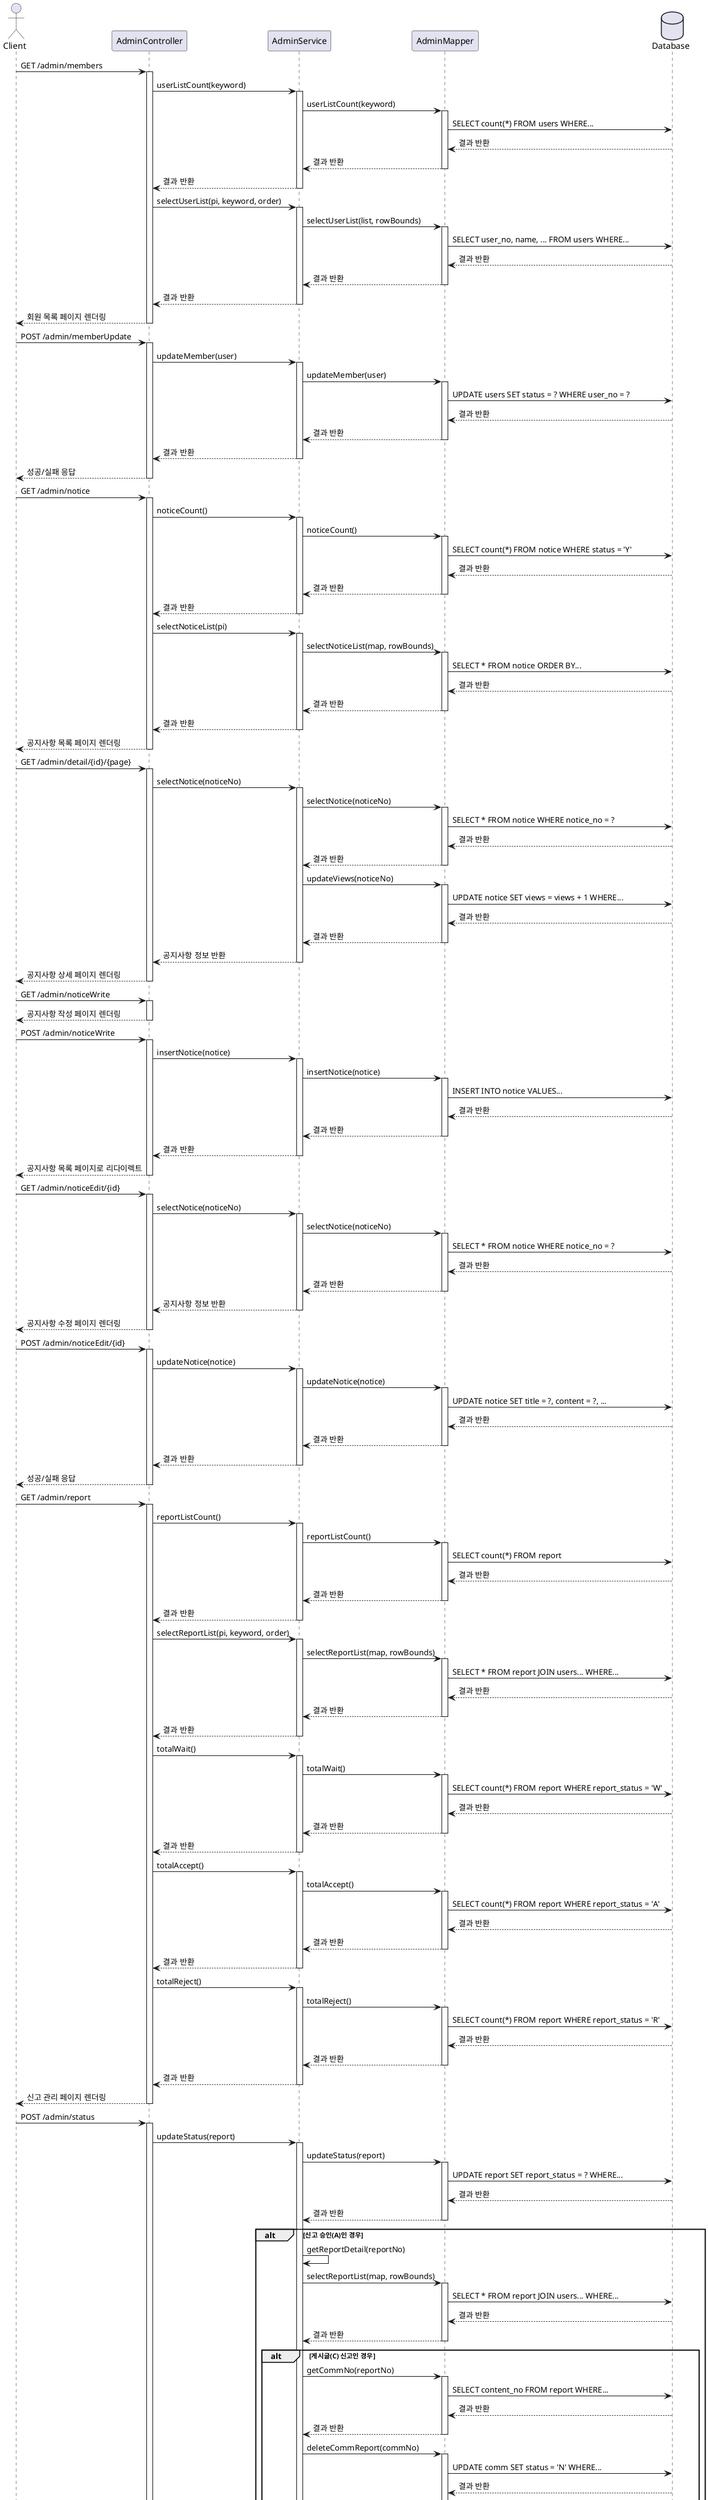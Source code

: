 @startuml 관리자 대시보드 시퀀스 다이어그램

actor Client
participant "AdminController" as Controller
participant "AdminService" as Service
participant "AdminMapper" as Mapper
database "Database" as DB

' 회원 목록 조회
Client -> Controller: GET /admin/members
activate Controller
Controller -> Service: userListCount(keyword)
activate Service
Service -> Mapper: userListCount(keyword)
activate Mapper
Mapper -> DB: SELECT count(*) FROM users WHERE...
DB --> Mapper: 결과 반환
Mapper --> Service: 결과 반환
deactivate Mapper
Service --> Controller: 결과 반환
deactivate Service

Controller -> Service: selectUserList(pi, keyword, order)
activate Service
Service -> Mapper: selectUserList(list, rowBounds)
activate Mapper
Mapper -> DB: SELECT user_no, name, ... FROM users WHERE...
DB --> Mapper: 결과 반환
Mapper --> Service: 결과 반환
deactivate Mapper
Service --> Controller: 결과 반환
deactivate Service

Controller --> Client: 회원 목록 페이지 렌더링
deactivate Controller

' 회원 상태 업데이트
Client -> Controller: POST /admin/memberUpdate
activate Controller
Controller -> Service: updateMember(user)
activate Service
Service -> Mapper: updateMember(user)
activate Mapper
Mapper -> DB: UPDATE users SET status = ? WHERE user_no = ?
DB --> Mapper: 결과 반환
Mapper --> Service: 결과 반환
deactivate Mapper
Service --> Controller: 결과 반환
deactivate Service
Controller --> Client: 성공/실패 응답
deactivate Controller

' 공지사항 목록 조회
Client -> Controller: GET /admin/notice
activate Controller
Controller -> Service: noticeCount()
activate Service
Service -> Mapper: noticeCount()
activate Mapper
Mapper -> DB: SELECT count(*) FROM notice WHERE status = 'Y'
DB --> Mapper: 결과 반환
Mapper --> Service: 결과 반환
deactivate Mapper
Service --> Controller: 결과 반환
deactivate Service

Controller -> Service: selectNoticeList(pi)
activate Service
Service -> Mapper: selectNoticeList(map, rowBounds)
activate Mapper
Mapper -> DB: SELECT * FROM notice ORDER BY...
DB --> Mapper: 결과 반환
Mapper --> Service: 결과 반환
deactivate Mapper
Service --> Controller: 결과 반환
deactivate Service

Controller --> Client: 공지사항 목록 페이지 렌더링
deactivate Controller

' 공지사항 상세 조회
Client -> Controller: GET /admin/detail/{id}/{page}
activate Controller
Controller -> Service: selectNotice(noticeNo)
activate Service
Service -> Mapper: selectNotice(noticeNo)
activate Mapper
Mapper -> DB: SELECT * FROM notice WHERE notice_no = ?
DB --> Mapper: 결과 반환
Mapper --> Service: 결과 반환
deactivate Mapper

Service -> Mapper: updateViews(noticeNo)
activate Mapper
Mapper -> DB: UPDATE notice SET views = views + 1 WHERE...
DB --> Mapper: 결과 반환
Mapper --> Service: 결과 반환
deactivate Mapper

Service --> Controller: 공지사항 정보 반환
deactivate Service
Controller --> Client: 공지사항 상세 페이지 렌더링
deactivate Controller

' 공지사항 작성
Client -> Controller: GET /admin/noticeWrite
activate Controller
Controller --> Client: 공지사항 작성 페이지 렌더링
deactivate Controller

Client -> Controller: POST /admin/noticeWrite
activate Controller
Controller -> Service: insertNotice(notice)
activate Service
Service -> Mapper: insertNotice(notice)
activate Mapper
Mapper -> DB: INSERT INTO notice VALUES...
DB --> Mapper: 결과 반환
Mapper --> Service: 결과 반환
deactivate Mapper
Service --> Controller: 결과 반환
deactivate Service
Controller --> Client: 공지사항 목록 페이지로 리다이렉트
deactivate Controller

' 공지사항 수정
Client -> Controller: GET /admin/noticeEdit/{id}
activate Controller
Controller -> Service: selectNotice(noticeNo)
activate Service
Service -> Mapper: selectNotice(noticeNo)
activate Mapper
Mapper -> DB: SELECT * FROM notice WHERE notice_no = ?
DB --> Mapper: 결과 반환
Mapper --> Service: 결과 반환
deactivate Mapper
Service --> Controller: 공지사항 정보 반환
deactivate Service
Controller --> Client: 공지사항 수정 페이지 렌더링
deactivate Controller

Client -> Controller: POST /admin/noticeEdit/{id}
activate Controller
Controller -> Service: updateNotice(notice)
activate Service
Service -> Mapper: updateNotice(notice)
activate Mapper
Mapper -> DB: UPDATE notice SET title = ?, content = ?, ...
DB --> Mapper: 결과 반환
Mapper --> Service: 결과 반환
deactivate Mapper
Service --> Controller: 결과 반환
deactivate Service
Controller --> Client: 성공/실패 응답
deactivate Controller

' 신고 관리
Client -> Controller: GET /admin/report
activate Controller
Controller -> Service: reportListCount()
activate Service
Service -> Mapper: reportListCount()
activate Mapper
Mapper -> DB: SELECT count(*) FROM report
DB --> Mapper: 결과 반환
Mapper --> Service: 결과 반환
deactivate Mapper
Service --> Controller: 결과 반환
deactivate Service

Controller -> Service: selectReportList(pi, keyword, order)
activate Service
Service -> Mapper: selectReportList(map, rowBounds)
activate Mapper
Mapper -> DB: SELECT * FROM report JOIN users... WHERE...
DB --> Mapper: 결과 반환
Mapper --> Service: 결과 반환
deactivate Mapper
Service --> Controller: 결과 반환
deactivate Service

Controller -> Service: totalWait()
activate Service
Service -> Mapper: totalWait()
activate Mapper
Mapper -> DB: SELECT count(*) FROM report WHERE report_status = 'W'
DB --> Mapper: 결과 반환
Mapper --> Service: 결과 반환
deactivate Mapper
Service --> Controller: 결과 반환
deactivate Service

Controller -> Service: totalAccept()
activate Service
Service -> Mapper: totalAccept()
activate Mapper
Mapper -> DB: SELECT count(*) FROM report WHERE report_status = 'A'
DB --> Mapper: 결과 반환
Mapper --> Service: 결과 반환
deactivate Mapper
Service --> Controller: 결과 반환
deactivate Service

Controller -> Service: totalReject()
activate Service
Service -> Mapper: totalReject()
activate Mapper
Mapper -> DB: SELECT count(*) FROM report WHERE report_status = 'R'
DB --> Mapper: 결과 반환
Mapper --> Service: 결과 반환
deactivate Mapper
Service --> Controller: 결과 반환
deactivate Service

Controller --> Client: 신고 관리 페이지 렌더링
deactivate Controller

' 신고 처리
Client -> Controller: POST /admin/status
activate Controller
Controller -> Service: updateStatus(report)
activate Service
Service -> Mapper: updateStatus(report)
activate Mapper
Mapper -> DB: UPDATE report SET report_status = ? WHERE...
DB --> Mapper: 결과 반환
Mapper --> Service: 결과 반환
deactivate Mapper

alt 신고 승인(A)인 경우
    Service -> Service: getReportDetail(reportNo)
    Service -> Mapper: selectReportList(map, rowBounds)
    activate Mapper
    Mapper -> DB: SELECT * FROM report JOIN users... WHERE...
    DB --> Mapper: 결과 반환
    Mapper --> Service: 결과 반환
    deactivate Mapper

    alt 게시글(C) 신고인 경우
        Service -> Mapper: getCommNo(reportNo)
        activate Mapper
        Mapper -> DB: SELECT content_no FROM report WHERE...
        DB --> Mapper: 결과 반환
        Mapper --> Service: 결과 반환
        deactivate Mapper

        Service -> Mapper: deleteCommReport(commNo)
        activate Mapper
        Mapper -> DB: UPDATE comm SET status = 'N' WHERE...
        DB --> Mapper: 결과 반환
        Mapper --> Service: 결과 반환
        deactivate Mapper
    else 댓글(R) 신고인 경우
        Service -> Mapper: getReplyNo(reportNo)
        activate Mapper
        Mapper -> DB: SELECT content_no FROM report WHERE...
        DB --> Mapper: 결과 반환
        Mapper --> Service: 결과 반환
        deactivate Mapper

        Service -> Mapper: deleteReplyReport(replyNo)
        activate Mapper
        Mapper -> DB: UPDATE reply SET status = 'N' WHERE...
        DB --> Mapper: 결과 반환
        Mapper --> Service: 결과 반환
        deactivate Mapper
    end
end

Service --> Controller: 결과 반환
deactivate Service
Controller --> Client: 성공/실패 응답
deactivate Controller

' 접속 통계
Client -> Controller: GET /admin/Stats
activate Controller
Controller -> Service: userCount()
activate Service
Service -> Mapper: userCount()
activate Mapper
Mapper -> DB: SELECT TRUNC(visit_date) as visit_date, COUNT(*)...
DB --> Mapper: 결과 반환
Mapper --> Service: 결과 반환
deactivate Mapper
Service --> Controller: 결과 반환
deactivate Service

Controller -> Service: dailyUserCount()
activate Service
Service -> Mapper: dailyUserCount()
activate Mapper
Mapper -> DB: SELECT TO_CHAR(visit_date, 'DY'...
DB --> Mapper: 결과 반환
Mapper --> Service: 결과 반환
deactivate Mapper
Service --> Controller: 결과 반환
deactivate Service

Controller --> Client: 접속 통계 페이지 렌더링
deactivate Controller

@enduml